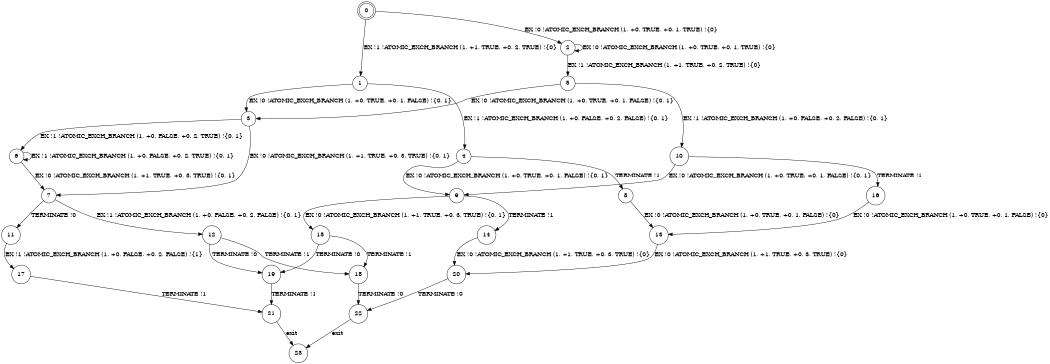 digraph BCG {
size = "7, 10.5";
center = TRUE;
node [shape = circle];
0 [peripheries = 2];
0 -> 1 [label = "EX !1 !ATOMIC_EXCH_BRANCH (1, +1, TRUE, +0, 2, TRUE) !{0}"];
0 -> 2 [label = "EX !0 !ATOMIC_EXCH_BRANCH (1, +0, TRUE, +0, 1, TRUE) !{0}"];
1 -> 3 [label = "EX !0 !ATOMIC_EXCH_BRANCH (1, +0, TRUE, +0, 1, FALSE) !{0, 1}"];
1 -> 4 [label = "EX !1 !ATOMIC_EXCH_BRANCH (1, +0, FALSE, +0, 2, FALSE) !{0, 1}"];
2 -> 5 [label = "EX !1 !ATOMIC_EXCH_BRANCH (1, +1, TRUE, +0, 2, TRUE) !{0}"];
2 -> 2 [label = "EX !0 !ATOMIC_EXCH_BRANCH (1, +0, TRUE, +0, 1, TRUE) !{0}"];
3 -> 6 [label = "EX !1 !ATOMIC_EXCH_BRANCH (1, +0, FALSE, +0, 2, TRUE) !{0, 1}"];
3 -> 7 [label = "EX !0 !ATOMIC_EXCH_BRANCH (1, +1, TRUE, +0, 3, TRUE) !{0, 1}"];
4 -> 8 [label = "TERMINATE !1"];
4 -> 9 [label = "EX !0 !ATOMIC_EXCH_BRANCH (1, +0, TRUE, +0, 1, FALSE) !{0, 1}"];
5 -> 10 [label = "EX !1 !ATOMIC_EXCH_BRANCH (1, +0, FALSE, +0, 2, FALSE) !{0, 1}"];
5 -> 3 [label = "EX !0 !ATOMIC_EXCH_BRANCH (1, +0, TRUE, +0, 1, FALSE) !{0, 1}"];
6 -> 6 [label = "EX !1 !ATOMIC_EXCH_BRANCH (1, +0, FALSE, +0, 2, TRUE) !{0, 1}"];
6 -> 7 [label = "EX !0 !ATOMIC_EXCH_BRANCH (1, +1, TRUE, +0, 3, TRUE) !{0, 1}"];
7 -> 11 [label = "TERMINATE !0"];
7 -> 12 [label = "EX !1 !ATOMIC_EXCH_BRANCH (1, +0, FALSE, +0, 2, FALSE) !{0, 1}"];
8 -> 13 [label = "EX !0 !ATOMIC_EXCH_BRANCH (1, +0, TRUE, +0, 1, FALSE) !{0}"];
9 -> 14 [label = "TERMINATE !1"];
9 -> 15 [label = "EX !0 !ATOMIC_EXCH_BRANCH (1, +1, TRUE, +0, 3, TRUE) !{0, 1}"];
10 -> 16 [label = "TERMINATE !1"];
10 -> 9 [label = "EX !0 !ATOMIC_EXCH_BRANCH (1, +0, TRUE, +0, 1, FALSE) !{0, 1}"];
11 -> 17 [label = "EX !1 !ATOMIC_EXCH_BRANCH (1, +0, FALSE, +0, 2, FALSE) !{1}"];
12 -> 18 [label = "TERMINATE !1"];
12 -> 19 [label = "TERMINATE !0"];
13 -> 20 [label = "EX !0 !ATOMIC_EXCH_BRANCH (1, +1, TRUE, +0, 3, TRUE) !{0}"];
14 -> 20 [label = "EX !0 !ATOMIC_EXCH_BRANCH (1, +1, TRUE, +0, 3, TRUE) !{0}"];
15 -> 18 [label = "TERMINATE !1"];
15 -> 19 [label = "TERMINATE !0"];
16 -> 13 [label = "EX !0 !ATOMIC_EXCH_BRANCH (1, +0, TRUE, +0, 1, FALSE) !{0}"];
17 -> 21 [label = "TERMINATE !1"];
18 -> 22 [label = "TERMINATE !0"];
19 -> 21 [label = "TERMINATE !1"];
20 -> 22 [label = "TERMINATE !0"];
21 -> 23 [label = "exit"];
22 -> 23 [label = "exit"];
}
